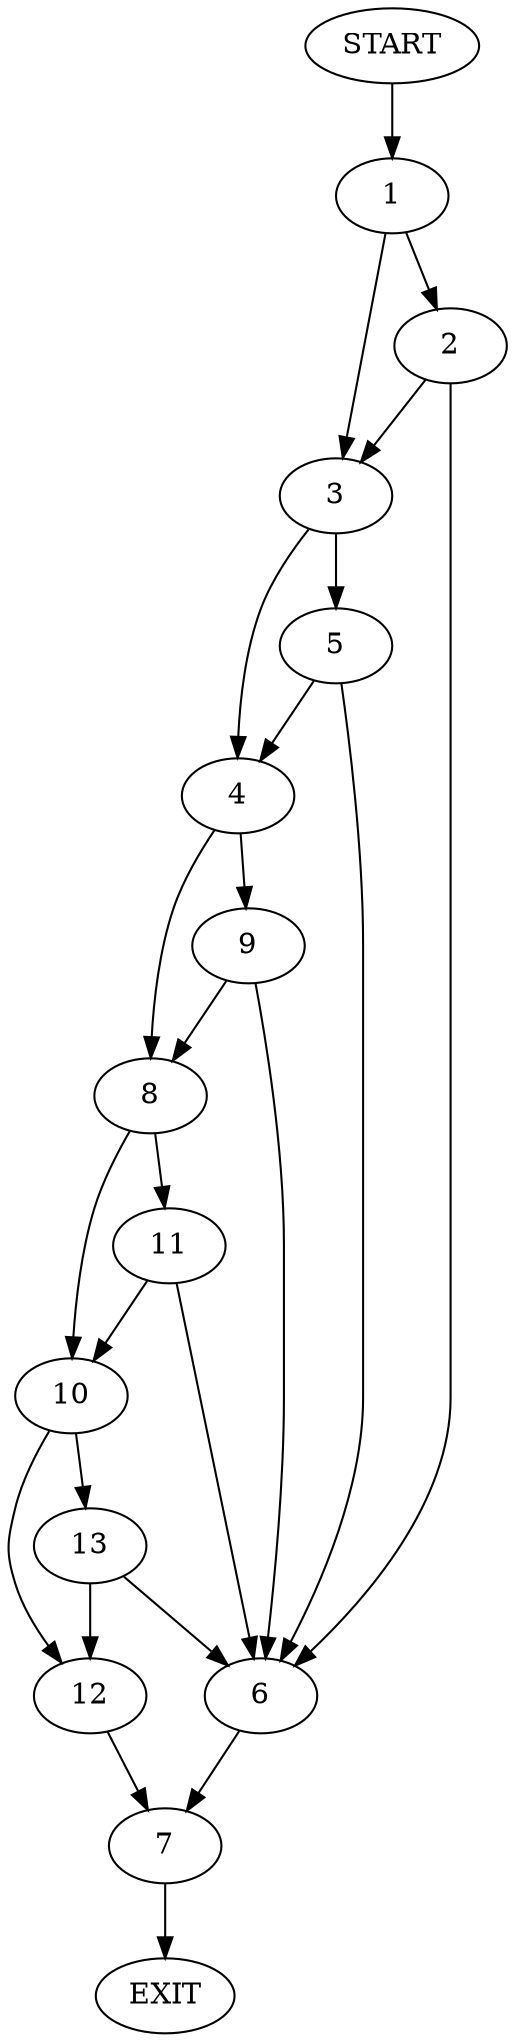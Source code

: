digraph {
0 [label="START"]
14 [label="EXIT"]
0 -> 1
1 -> 2
1 -> 3
3 -> 4
3 -> 5
2 -> 3
2 -> 6
6 -> 7
5 -> 4
5 -> 6
4 -> 8
4 -> 9
9 -> 8
9 -> 6
8 -> 10
8 -> 11
10 -> 12
10 -> 13
11 -> 10
11 -> 6
12 -> 7
13 -> 6
13 -> 12
7 -> 14
}
